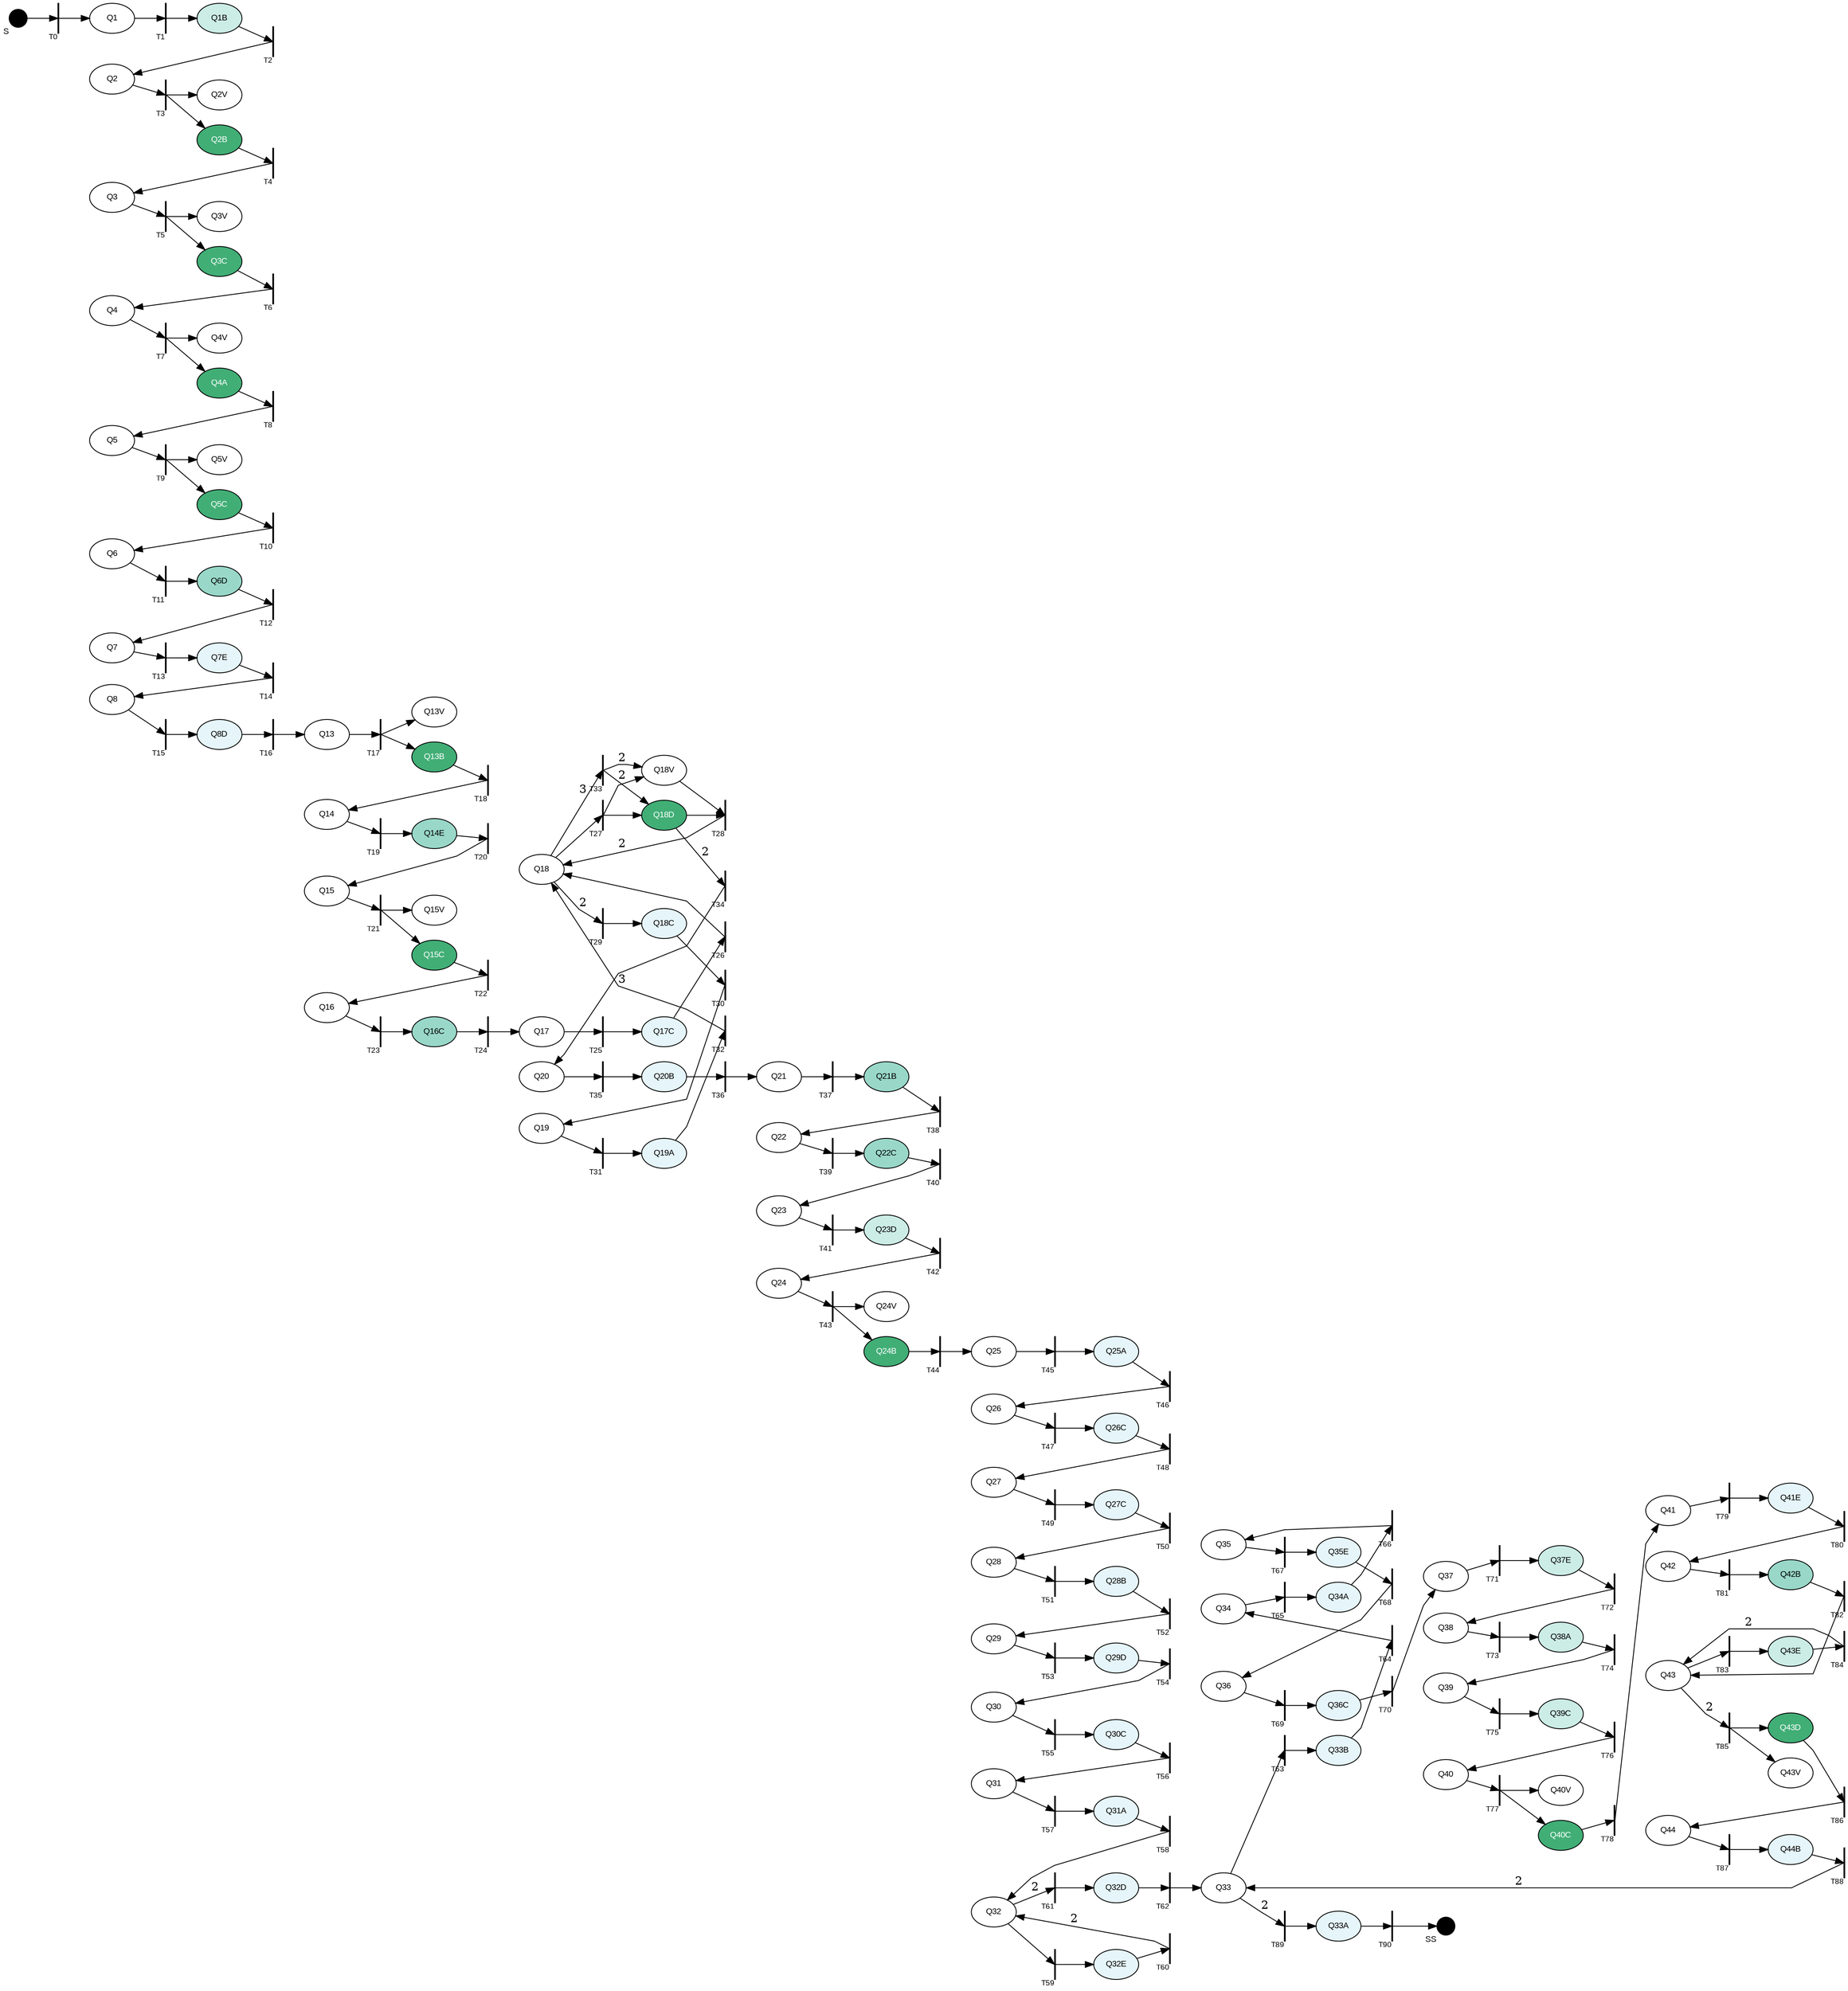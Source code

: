 digraph G { rankdir=LR; splines=polyline;
node[style=filled; fontsize=10; fontname=Arial; fontcolor=black; fillcolor=white; colorscheme=bugn9];
"S"[fillcolor=black; shape=point; width=0.3; xlabel="S";];"Q1"[colorscheme="reds5"; fillcolor=white; ]; "Q1B"[fillcolor=3; ]; "Q2"[colorscheme="reds5"; fillcolor=white; ]; "Q2B"[fillcolor=6; fontcolor=white;]; "Q3"[colorscheme="reds5"; fillcolor=white; ]; "Q3C"[fillcolor=6; fontcolor=white;]; "Q4"[colorscheme="reds5"; fillcolor=white; ]; "Q4A"[fillcolor=6; fontcolor=white;]; "Q5"[colorscheme="reds5"; fillcolor=white; ]; "Q5C"[fillcolor=6; fontcolor=white;]; "Q6"[colorscheme="reds5"; fillcolor=white; ]; "Q6D"[fillcolor=4; ]; "Q7"[colorscheme="reds5"; fillcolor=white; ]; "Q7E"[fillcolor=2; ]; "Q8"[colorscheme="reds5"; fillcolor=white; ]; "Q8D"[fillcolor=2; ]; "Q13"[colorscheme="reds5"; fillcolor=white; ]; "Q13B"[fillcolor=6; fontcolor=white;]; "Q14"[colorscheme="reds5"; fillcolor=white; ]; "Q14E"[fillcolor=4; ]; "Q15"[colorscheme="reds5"; fillcolor=white; ]; "Q15C"[fillcolor=6; fontcolor=white;]; "Q16"[colorscheme="reds5"; fillcolor=white; ]; "Q16C"[fillcolor=4; ]; "Q17"[colorscheme="reds5"; fillcolor=white; ]; "Q17C"[fillcolor=2; ]; "Q18"[colorscheme="reds5"; fillcolor=white; fontcolor=black;]; "Q18D"[fillcolor=6; fontcolor=white;]; "Q18C"[fillcolor=2; ]; "Q19"[colorscheme="reds5"; fillcolor=white; ]; "Q19A"[fillcolor=2; ]; "Q20"[colorscheme="reds5"; fillcolor=white; ]; "Q20B"[fillcolor=2; ]; "Q21"[colorscheme="reds5"; fillcolor=white; ]; "Q21B"[fillcolor=4; ]; "Q22"[colorscheme="reds5"; fillcolor=white; ]; "Q22C"[fillcolor=4; ]; "Q23"[colorscheme="reds5"; fillcolor=white; ]; "Q23D"[fillcolor=3; ]; "Q24"[colorscheme="reds5"; fillcolor=white; ]; "Q24B"[fillcolor=6; fontcolor=white;]; "Q25"[colorscheme="reds5"; fillcolor=white; ]; "Q25A"[fillcolor=2; ]; "Q26"[colorscheme="reds5"; fillcolor=white; ]; "Q26C"[fillcolor=2; ]; "Q27"[colorscheme="reds5"; fillcolor=white; ]; "Q27C"[fillcolor=2; ]; "Q28"[colorscheme="reds5"; fillcolor=white; ]; "Q28B"[fillcolor=2; ]; "Q29"[colorscheme="reds5"; fillcolor=white; ]; "Q29D"[fillcolor=2; ]; "Q30"[colorscheme="reds5"; fillcolor=white; ]; "Q30C"[fillcolor=2; ]; "Q31"[colorscheme="reds5"; fillcolor=white; ]; "Q31A"[fillcolor=2; ]; "Q32"[colorscheme="reds5"; fillcolor=white; fontcolor=black;]; "Q32E"[fillcolor=2; ]; "Q32D"[fillcolor=2; ]; "Q33"[colorscheme="reds5"; fillcolor=white; fontcolor=black;]; "Q33B"[fillcolor=2; ]; "Q34"[colorscheme="reds5"; fillcolor=white; ]; "Q34A"[fillcolor=2; ]; "Q35"[colorscheme="reds5"; fillcolor=white; ]; "Q35E"[fillcolor=2; ]; "Q36"[colorscheme="reds5"; fillcolor=white; ]; "Q36C"[fillcolor=2; ]; "Q37"[colorscheme="reds5"; fillcolor=white; ]; "Q37E"[fillcolor=3; ]; "Q38"[colorscheme="reds5"; fillcolor=white; ]; "Q38A"[fillcolor=3; ]; "Q39"[colorscheme="reds5"; fillcolor=white; ]; "Q39C"[fillcolor=3; ]; "Q40"[colorscheme="reds5"; fillcolor=white; ]; "Q40C"[fillcolor=6; fontcolor=white;]; "Q41"[colorscheme="reds5"; fillcolor=white; ]; "Q41E"[fillcolor=2; ]; "Q42"[colorscheme="reds5"; fillcolor=white; ]; "Q42B"[fillcolor=4; ]; "Q43"[colorscheme="reds5"; fillcolor=white; fontcolor=black;]; "Q43E"[fillcolor=3; ]; "Q43D"[fillcolor=6; fontcolor=white;]; "Q44"[colorscheme="reds5"; fillcolor=white; ]; "Q44B"[fillcolor=2; ]; "Q33A"[fillcolor=2; ]; "SS"[fillcolor=black; shape=point; width=0.3; xlabel="SS";];"T0"[fillcolor=black; shape=box; label=""; width=0.01; fontsize=9; xlabel="T0"]; "T1"[fillcolor=black; shape=box; label=""; width=0.01; fontsize=9; xlabel="T1"]; "T2"[fillcolor=black; shape=box; label=""; width=0.01; fontsize=9; xlabel="T2"]; "T3"[fillcolor=black; shape=box; label=""; width=0.01; fontsize=9; xlabel="T3"]; "T4"[fillcolor=black; shape=box; label=""; width=0.01; fontsize=9; xlabel="T4"]; "T5"[fillcolor=black; shape=box; label=""; width=0.01; fontsize=9; xlabel="T5"]; "T6"[fillcolor=black; shape=box; label=""; width=0.01; fontsize=9; xlabel="T6"]; "T7"[fillcolor=black; shape=box; label=""; width=0.01; fontsize=9; xlabel="T7"]; "T8"[fillcolor=black; shape=box; label=""; width=0.01; fontsize=9; xlabel="T8"]; "T9"[fillcolor=black; shape=box; label=""; width=0.01; fontsize=9; xlabel="T9"]; "T10"[fillcolor=black; shape=box; label=""; width=0.01; fontsize=9; xlabel="T10"]; "T11"[fillcolor=black; shape=box; label=""; width=0.01; fontsize=9; xlabel="T11"]; "T12"[fillcolor=black; shape=box; label=""; width=0.01; fontsize=9; xlabel="T12"]; "T13"[fillcolor=black; shape=box; label=""; width=0.01; fontsize=9; xlabel="T13"]; "T14"[fillcolor=black; shape=box; label=""; width=0.01; fontsize=9; xlabel="T14"]; "T15"[fillcolor=black; shape=box; label=""; width=0.01; fontsize=9; xlabel="T15"]; "T16"[fillcolor=black; shape=box; label=""; width=0.01; fontsize=9; xlabel="T16"]; "T17"[fillcolor=black; shape=box; label=""; width=0.01; fontsize=9; xlabel="T17"]; "T18"[fillcolor=black; shape=box; label=""; width=0.01; fontsize=9; xlabel="T18"]; "T19"[fillcolor=black; shape=box; label=""; width=0.01; fontsize=9; xlabel="T19"]; "T20"[fillcolor=black; shape=box; label=""; width=0.01; fontsize=9; xlabel="T20"]; "T21"[fillcolor=black; shape=box; label=""; width=0.01; fontsize=9; xlabel="T21"]; "T22"[fillcolor=black; shape=box; label=""; width=0.01; fontsize=9; xlabel="T22"]; "T23"[fillcolor=black; shape=box; label=""; width=0.01; fontsize=9; xlabel="T23"]; "T24"[fillcolor=black; shape=box; label=""; width=0.01; fontsize=9; xlabel="T24"]; "T25"[fillcolor=black; shape=box; label=""; width=0.01; fontsize=9; xlabel="T25"]; "T26"[fillcolor=black; shape=box; label=""; width=0.01; fontsize=9; xlabel="T26"]; "T27"[fillcolor=black; shape=box; label=""; width=0.01; fontsize=9; xlabel="T27"]; "T28"[fillcolor=black; shape=box; label=""; width=0.01; fontsize=9; xlabel="T28"]; "T29"[fillcolor=black; shape=box; label=""; width=0.01; fontsize=9; xlabel="T29"]; "T30"[fillcolor=black; shape=box; label=""; width=0.01; fontsize=9; xlabel="T30"]; "T31"[fillcolor=black; shape=box; label=""; width=0.01; fontsize=9; xlabel="T31"]; "T32"[fillcolor=black; shape=box; label=""; width=0.01; fontsize=9; xlabel="T32"]; "T33"[fillcolor=black; shape=box; label=""; width=0.01; fontsize=9; xlabel="T33"]; "T34"[fillcolor=black; shape=box; label=""; width=0.01; fontsize=9; xlabel="T34"]; "T35"[fillcolor=black; shape=box; label=""; width=0.01; fontsize=9; xlabel="T35"]; "T36"[fillcolor=black; shape=box; label=""; width=0.01; fontsize=9; xlabel="T36"]; "T37"[fillcolor=black; shape=box; label=""; width=0.01; fontsize=9; xlabel="T37"]; "T38"[fillcolor=black; shape=box; label=""; width=0.01; fontsize=9; xlabel="T38"]; "T39"[fillcolor=black; shape=box; label=""; width=0.01; fontsize=9; xlabel="T39"]; "T40"[fillcolor=black; shape=box; label=""; width=0.01; fontsize=9; xlabel="T40"]; "T41"[fillcolor=black; shape=box; label=""; width=0.01; fontsize=9; xlabel="T41"]; "T42"[fillcolor=black; shape=box; label=""; width=0.01; fontsize=9; xlabel="T42"]; "T43"[fillcolor=black; shape=box; label=""; width=0.01; fontsize=9; xlabel="T43"]; "T44"[fillcolor=black; shape=box; label=""; width=0.01; fontsize=9; xlabel="T44"]; "T45"[fillcolor=black; shape=box; label=""; width=0.01; fontsize=9; xlabel="T45"]; "T46"[fillcolor=black; shape=box; label=""; width=0.01; fontsize=9; xlabel="T46"]; "T47"[fillcolor=black; shape=box; label=""; width=0.01; fontsize=9; xlabel="T47"]; "T48"[fillcolor=black; shape=box; label=""; width=0.01; fontsize=9; xlabel="T48"]; "T49"[fillcolor=black; shape=box; label=""; width=0.01; fontsize=9; xlabel="T49"]; "T50"[fillcolor=black; shape=box; label=""; width=0.01; fontsize=9; xlabel="T50"]; "T51"[fillcolor=black; shape=box; label=""; width=0.01; fontsize=9; xlabel="T51"]; "T52"[fillcolor=black; shape=box; label=""; width=0.01; fontsize=9; xlabel="T52"]; "T53"[fillcolor=black; shape=box; label=""; width=0.01; fontsize=9; xlabel="T53"]; "T54"[fillcolor=black; shape=box; label=""; width=0.01; fontsize=9; xlabel="T54"]; "T55"[fillcolor=black; shape=box; label=""; width=0.01; fontsize=9; xlabel="T55"]; "T56"[fillcolor=black; shape=box; label=""; width=0.01; fontsize=9; xlabel="T56"]; "T57"[fillcolor=black; shape=box; label=""; width=0.01; fontsize=9; xlabel="T57"]; "T58"[fillcolor=black; shape=box; label=""; width=0.01; fontsize=9; xlabel="T58"]; "T59"[fillcolor=black; shape=box; label=""; width=0.01; fontsize=9; xlabel="T59"]; "T60"[fillcolor=black; shape=box; label=""; width=0.01; fontsize=9; xlabel="T60"]; "T61"[fillcolor=black; shape=box; label=""; width=0.01; fontsize=9; xlabel="T61"]; "T62"[fillcolor=black; shape=box; label=""; width=0.01; fontsize=9; xlabel="T62"]; "T63"[fillcolor=black; shape=box; label=""; width=0.01; fontsize=9; xlabel="T63"]; "T64"[fillcolor=black; shape=box; label=""; width=0.01; fontsize=9; xlabel="T64"]; "T65"[fillcolor=black; shape=box; label=""; width=0.01; fontsize=9; xlabel="T65"]; "T66"[fillcolor=black; shape=box; label=""; width=0.01; fontsize=9; xlabel="T66"]; "T67"[fillcolor=black; shape=box; label=""; width=0.01; fontsize=9; xlabel="T67"]; "T68"[fillcolor=black; shape=box; label=""; width=0.01; fontsize=9; xlabel="T68"]; "T69"[fillcolor=black; shape=box; label=""; width=0.01; fontsize=9; xlabel="T69"]; "T70"[fillcolor=black; shape=box; label=""; width=0.01; fontsize=9; xlabel="T70"]; "T71"[fillcolor=black; shape=box; label=""; width=0.01; fontsize=9; xlabel="T71"]; "T72"[fillcolor=black; shape=box; label=""; width=0.01; fontsize=9; xlabel="T72"]; "T73"[fillcolor=black; shape=box; label=""; width=0.01; fontsize=9; xlabel="T73"]; "T74"[fillcolor=black; shape=box; label=""; width=0.01; fontsize=9; xlabel="T74"]; "T75"[fillcolor=black; shape=box; label=""; width=0.01; fontsize=9; xlabel="T75"]; "T76"[fillcolor=black; shape=box; label=""; width=0.01; fontsize=9; xlabel="T76"]; "T77"[fillcolor=black; shape=box; label=""; width=0.01; fontsize=9; xlabel="T77"]; "T78"[fillcolor=black; shape=box; label=""; width=0.01; fontsize=9; xlabel="T78"]; "T79"[fillcolor=black; shape=box; label=""; width=0.01; fontsize=9; xlabel="T79"]; "T80"[fillcolor=black; shape=box; label=""; width=0.01; fontsize=9; xlabel="T80"]; "T81"[fillcolor=black; shape=box; label=""; width=0.01; fontsize=9; xlabel="T81"]; "T82"[fillcolor=black; shape=box; label=""; width=0.01; fontsize=9; xlabel="T82"]; "T83"[fillcolor=black; shape=box; label=""; width=0.01; fontsize=9; xlabel="T83"]; "T84"[fillcolor=black; shape=box; label=""; width=0.01; fontsize=9; xlabel="T84"]; "T85"[fillcolor=black; shape=box; label=""; width=0.01; fontsize=9; xlabel="T85"]; "T86"[fillcolor=black; shape=box; label=""; width=0.01; fontsize=9; xlabel="T86"]; "T87"[fillcolor=black; shape=box; label=""; width=0.01; fontsize=9; xlabel="T87"]; "T88"[fillcolor=black; shape=box; label=""; width=0.01; fontsize=9; xlabel="T88"]; "T89"[fillcolor=black; shape=box; label=""; width=0.01; fontsize=9; xlabel="T89"]; "T90"[fillcolor=black; shape=box; label=""; width=0.01; fontsize=9; xlabel="T90"]; {rank=same; "Q1"; "Q2"; "Q3"; "Q4"; "Q5"; "Q6"; "Q7"; "Q8"; }{rank=same; "Q13"; "Q14"; "Q15"; "Q16"; }{rank=same; "Q17"; "Q18"; "Q19"; "Q20"; }{rank=same; "Q21"; "Q22"; "Q23"; "Q24"; }{rank=same; "Q25"; "Q26"; "Q27"; "Q28"; "Q29"; "Q30"; "Q31"; "Q32"; }{rank=same; "Q33"; "Q34"; "Q35"; "Q36"; }{rank=same; "Q37"; "Q38"; "Q39"; "Q40"; }{rank=same; "Q41"; "Q42"; "Q43"; "Q44"; }"S"->"T0" "T0"->"Q1" "Q1"->"T1" "T1"->"Q1B" "Q1B"->"T2" "T2"->"Q2" "Q2"->"T3" "T3"->"Q2B" "T3"->"Q2V" "Q2B"->"T4" "T4"->"Q3" "Q3"->"T5" "T5"->"Q3C" "T5"->"Q3V" "Q3C"->"T6" "T6"->"Q4" "Q4"->"T7" "T7"->"Q4A" "T7"->"Q4V" "Q4A"->"T8" "T8"->"Q5" "Q5"->"T9" "T9"->"Q5C" "T9"->"Q5V" "Q5C"->"T10" "T10"->"Q6" "Q6"->"T11" "T11"->"Q6D" "Q6D"->"T12" "T12"->"Q7" "Q7"->"T13" "T13"->"Q7E" "Q7E"->"T14" "T14"->"Q8" "Q8"->"T15" "T15"->"Q8D" "Q8D"->"T16" "T16"->"Q13" "Q13"->"T17" "T17"->"Q13B" "T17"->"Q13V" "Q13B"->"T18" "T18"->"Q14" "Q14"->"T19" "T19"->"Q14E" "Q14E"->"T20" "T20"->"Q15" "Q15"->"T21" "T21"->"Q15C" "T21"->"Q15V" "Q15C"->"T22" "T22"->"Q16" "Q16"->"T23" "T23"->"Q16C" "Q16C"->"T24" "T24"->"Q17" "Q17"->"T25" "T25"->"Q17C" "Q17C"->"T26" "T26"->"Q18" "Q18"->"T27" "T27"->"Q18D" "T27"->"Q18V" "Q18D"->"T28" "Q18V"->"T28" "T28"->"Q18"[label="2";]; "Q18"->"T29"[label="2";]; "T29"->"Q18C" "Q18C"->"T30" "T30"->"Q19" "Q19"->"T31" "T31"->"Q19A" "Q19A"->"T32" "T32"->"Q18"[label="3";]; "Q18"->"T33"[label="3";]; "T33"->"Q18D"[label="2";]; "T33"->"Q18V"[label="2";]; "Q18D"->"T34"[label="2";]; "T34"->"Q20" "Q20"->"T35" "T35"->"Q20B" "Q20B"->"T36" "T36"->"Q21" "Q21"->"T37" "T37"->"Q21B" "Q21B"->"T38" "T38"->"Q22" "Q22"->"T39" "T39"->"Q22C" "Q22C"->"T40" "T40"->"Q23" "Q23"->"T41" "T41"->"Q23D" "Q23D"->"T42" "T42"->"Q24" "Q24"->"T43" "T43"->"Q24B" "T43"->"Q24V" "Q24B"->"T44" "T44"->"Q25" "Q25"->"T45" "T45"->"Q25A" "Q25A"->"T46" "T46"->"Q26" "Q26"->"T47" "T47"->"Q26C" "Q26C"->"T48" "T48"->"Q27" "Q27"->"T49" "T49"->"Q27C" "Q27C"->"T50" "T50"->"Q28" "Q28"->"T51" "T51"->"Q28B" "Q28B"->"T52" "T52"->"Q29" "Q29"->"T53" "T53"->"Q29D" "Q29D"->"T54" "T54"->"Q30" "Q30"->"T55" "T55"->"Q30C" "Q30C"->"T56" "T56"->"Q31" "Q31"->"T57" "T57"->"Q31A" "Q31A"->"T58" "T58"->"Q32" "Q32"->"T59" "T59"->"Q32E" "Q32E"->"T60" "T60"->"Q32"[label="2";]; "Q32"->"T61"[label="2";]; "T61"->"Q32D" "Q32D"->"T62" "T62"->"Q33" "Q33"->"T63" "T63"->"Q33B" "Q33B"->"T64" "T64"->"Q34" "Q34"->"T65" "T65"->"Q34A" "Q34A"->"T66" "T66"->"Q35" "Q35"->"T67" "T67"->"Q35E" "Q35E"->"T68" "T68"->"Q36" "Q36"->"T69" "T69"->"Q36C" "Q36C"->"T70" "T70"->"Q37" "Q37"->"T71" "T71"->"Q37E" "Q37E"->"T72" "T72"->"Q38" "Q38"->"T73" "T73"->"Q38A" "Q38A"->"T74" "T74"->"Q39" "Q39"->"T75" "T75"->"Q39C" "Q39C"->"T76" "T76"->"Q40" "Q40"->"T77" "T77"->"Q40C" "T77"->"Q40V" "Q40C"->"T78" "T78"->"Q41" "Q41"->"T79" "T79"->"Q41E" "Q41E"->"T80" "T80"->"Q42" "Q42"->"T81" "T81"->"Q42B" "Q42B"->"T82" "T82"->"Q43" "Q43"->"T83" "T83"->"Q43E" "Q43E"->"T84" "T84"->"Q43"[label="2";]; "Q43"->"T85"[label="2";]; "T85"->"Q43D" "T85"->"Q43V" "Q43D"->"T86" "T86"->"Q44" "Q44"->"T87" "T87"->"Q44B" "Q44B"->"T88" "T88"->"Q33"[label="2";]; "Q33"->"T89"[label="2";]; "T89"->"Q33A" "Q33A"->"T90" "T90"->"SS" }